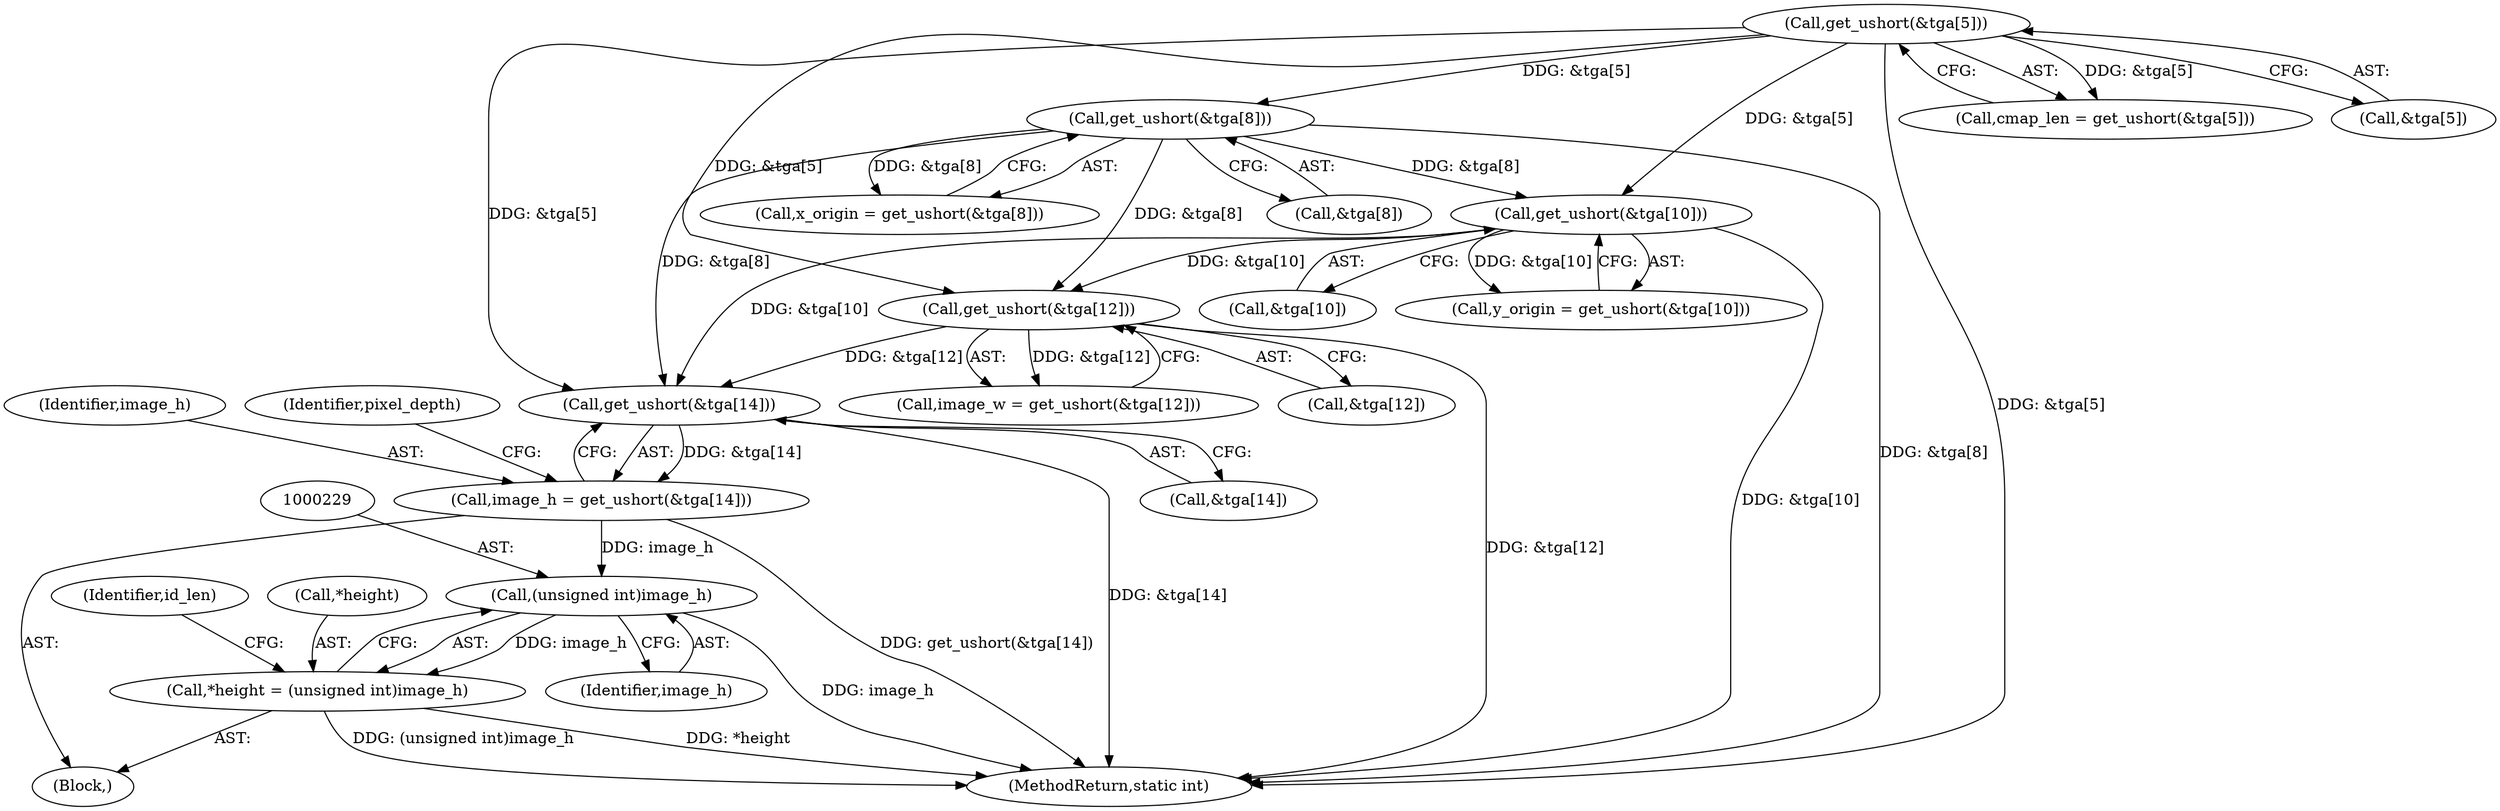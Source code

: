 digraph "0_openjpeg_2cd30c2b06ce332dede81cccad8b334cde997281_0@array" {
"1000198" [label="(Call,get_ushort(&tga[14]))"];
"1000177" [label="(Call,get_ushort(&tga[8]))"];
"1000165" [label="(Call,get_ushort(&tga[5]))"];
"1000184" [label="(Call,get_ushort(&tga[10]))"];
"1000191" [label="(Call,get_ushort(&tga[12]))"];
"1000196" [label="(Call,image_h = get_ushort(&tga[14]))"];
"1000228" [label="(Call,(unsigned int)image_h)"];
"1000225" [label="(Call,*height = (unsigned int)image_h)"];
"1000204" [label="(Identifier,pixel_depth)"];
"1000185" [label="(Call,&tga[10])"];
"1000228" [label="(Call,(unsigned int)image_h)"];
"1000230" [label="(Identifier,image_h)"];
"1000225" [label="(Call,*height = (unsigned int)image_h)"];
"1000178" [label="(Call,&tga[8])"];
"1000113" [label="(Block,)"];
"1000232" [label="(Identifier,id_len)"];
"1000177" [label="(Call,get_ushort(&tga[8]))"];
"1000196" [label="(Call,image_h = get_ushort(&tga[14]))"];
"1000175" [label="(Call,x_origin = get_ushort(&tga[8]))"];
"1000198" [label="(Call,get_ushort(&tga[14]))"];
"1000199" [label="(Call,&tga[14])"];
"1000197" [label="(Identifier,image_h)"];
"1000184" [label="(Call,get_ushort(&tga[10]))"];
"1000226" [label="(Call,*height)"];
"1000163" [label="(Call,cmap_len = get_ushort(&tga[5]))"];
"1000182" [label="(Call,y_origin = get_ushort(&tga[10]))"];
"1000166" [label="(Call,&tga[5])"];
"1000165" [label="(Call,get_ushort(&tga[5]))"];
"1000189" [label="(Call,image_w = get_ushort(&tga[12]))"];
"1000191" [label="(Call,get_ushort(&tga[12]))"];
"1000192" [label="(Call,&tga[12])"];
"1000289" [label="(MethodReturn,static int)"];
"1000198" -> "1000196"  [label="AST: "];
"1000198" -> "1000199"  [label="CFG: "];
"1000199" -> "1000198"  [label="AST: "];
"1000196" -> "1000198"  [label="CFG: "];
"1000198" -> "1000289"  [label="DDG: &tga[14]"];
"1000198" -> "1000196"  [label="DDG: &tga[14]"];
"1000177" -> "1000198"  [label="DDG: &tga[8]"];
"1000184" -> "1000198"  [label="DDG: &tga[10]"];
"1000165" -> "1000198"  [label="DDG: &tga[5]"];
"1000191" -> "1000198"  [label="DDG: &tga[12]"];
"1000177" -> "1000175"  [label="AST: "];
"1000177" -> "1000178"  [label="CFG: "];
"1000178" -> "1000177"  [label="AST: "];
"1000175" -> "1000177"  [label="CFG: "];
"1000177" -> "1000289"  [label="DDG: &tga[8]"];
"1000177" -> "1000175"  [label="DDG: &tga[8]"];
"1000165" -> "1000177"  [label="DDG: &tga[5]"];
"1000177" -> "1000184"  [label="DDG: &tga[8]"];
"1000177" -> "1000191"  [label="DDG: &tga[8]"];
"1000165" -> "1000163"  [label="AST: "];
"1000165" -> "1000166"  [label="CFG: "];
"1000166" -> "1000165"  [label="AST: "];
"1000163" -> "1000165"  [label="CFG: "];
"1000165" -> "1000289"  [label="DDG: &tga[5]"];
"1000165" -> "1000163"  [label="DDG: &tga[5]"];
"1000165" -> "1000184"  [label="DDG: &tga[5]"];
"1000165" -> "1000191"  [label="DDG: &tga[5]"];
"1000184" -> "1000182"  [label="AST: "];
"1000184" -> "1000185"  [label="CFG: "];
"1000185" -> "1000184"  [label="AST: "];
"1000182" -> "1000184"  [label="CFG: "];
"1000184" -> "1000289"  [label="DDG: &tga[10]"];
"1000184" -> "1000182"  [label="DDG: &tga[10]"];
"1000184" -> "1000191"  [label="DDG: &tga[10]"];
"1000191" -> "1000189"  [label="AST: "];
"1000191" -> "1000192"  [label="CFG: "];
"1000192" -> "1000191"  [label="AST: "];
"1000189" -> "1000191"  [label="CFG: "];
"1000191" -> "1000289"  [label="DDG: &tga[12]"];
"1000191" -> "1000189"  [label="DDG: &tga[12]"];
"1000196" -> "1000113"  [label="AST: "];
"1000197" -> "1000196"  [label="AST: "];
"1000204" -> "1000196"  [label="CFG: "];
"1000196" -> "1000289"  [label="DDG: get_ushort(&tga[14])"];
"1000196" -> "1000228"  [label="DDG: image_h"];
"1000228" -> "1000225"  [label="AST: "];
"1000228" -> "1000230"  [label="CFG: "];
"1000229" -> "1000228"  [label="AST: "];
"1000230" -> "1000228"  [label="AST: "];
"1000225" -> "1000228"  [label="CFG: "];
"1000228" -> "1000289"  [label="DDG: image_h"];
"1000228" -> "1000225"  [label="DDG: image_h"];
"1000225" -> "1000113"  [label="AST: "];
"1000226" -> "1000225"  [label="AST: "];
"1000232" -> "1000225"  [label="CFG: "];
"1000225" -> "1000289"  [label="DDG: *height"];
"1000225" -> "1000289"  [label="DDG: (unsigned int)image_h"];
}
